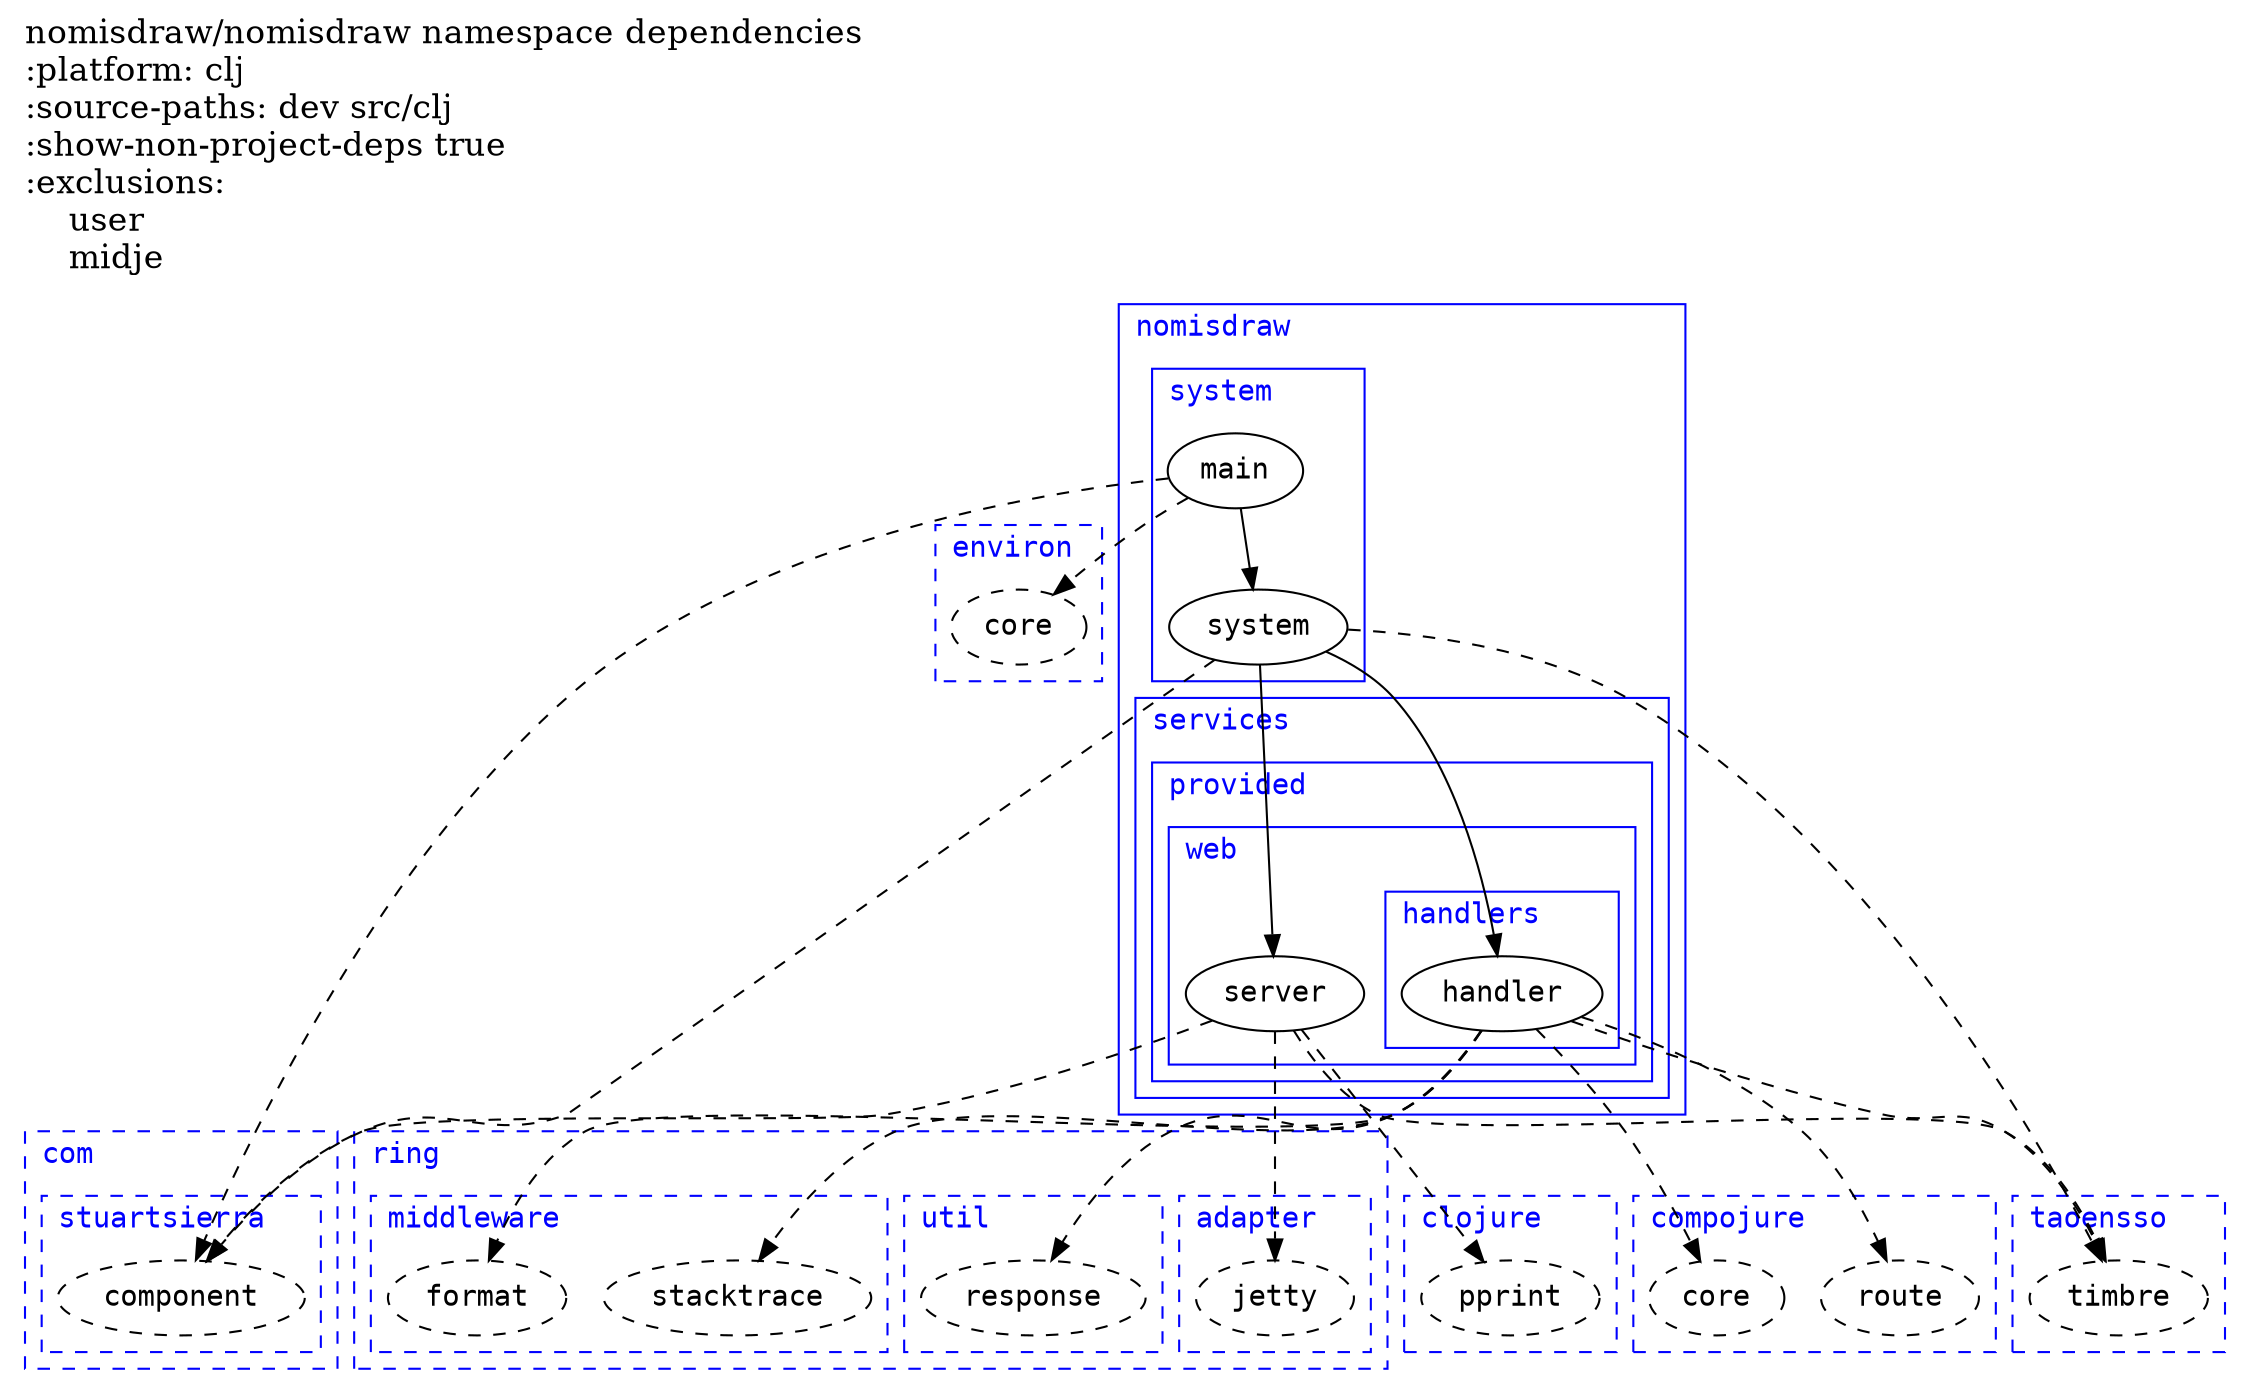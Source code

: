 digraph {
graph[dpi=300, rankdir=TP]
node[fontname="Monospace"]
edge[fontname="Monospace"]

labeljust=left
subgraph cluster2 {
graph[dpi=100, style=dashed, label="taoensso", color=blue, fontcolor=blue, fontname="Monospace", rankdir=TP]
node[fontname="Monospace"]
edge[fontname="Monospace"]

node4[style=dashed, label="timbre", color=black, fontcolor=black]
labeljust=left
}

subgraph cluster6 {
graph[dpi=100, style=dashed, label="compojure", color=blue, fontcolor=blue, fontname="Monospace", rankdir=TP]
node[fontname="Monospace"]
edge[fontname="Monospace"]

node8[style=dashed, label="route", color=black, fontcolor=black]
node10[style=dashed, label="core", color=black, fontcolor=black]
labeljust=left
}

subgraph cluster12 {
graph[dpi=100, style=dashed, label="environ", color=blue, fontcolor=blue, fontname="Monospace", rankdir=TP]
node[fontname="Monospace"]
edge[fontname="Monospace"]

node14[style=dashed, label="core", color=black, fontcolor=black]
labeljust=left
}

subgraph cluster16 {
graph[dpi=100, style=dashed, label="com", color=blue, fontcolor=blue, fontname="Monospace", rankdir=TP]
node[fontname="Monospace"]
edge[fontname="Monospace"]

labeljust=left
subgraph cluster18 {
graph[dpi=100, style=dashed, label="stuartsierra", color=blue, fontcolor=blue, fontname="Monospace", rankdir=TP]
node[fontname="Monospace"]
edge[fontname="Monospace"]

node20[style=dashed, label="component", color=black, fontcolor=black]
labeljust=left
}

}

subgraph cluster22 {
graph[dpi=100, style=dashed, label="ring", color=blue, fontcolor=blue, fontname="Monospace", rankdir=TP]
node[fontname="Monospace"]
edge[fontname="Monospace"]

labeljust=left
subgraph cluster24 {
graph[dpi=100, style=dashed, label="adapter", color=blue, fontcolor=blue, fontname="Monospace", rankdir=TP]
node[fontname="Monospace"]
edge[fontname="Monospace"]

node26[style=dashed, label="jetty", color=black, fontcolor=black]
labeljust=left
}

subgraph cluster28 {
graph[dpi=100, style=dashed, label="util", color=blue, fontcolor=blue, fontname="Monospace", rankdir=TP]
node[fontname="Monospace"]
edge[fontname="Monospace"]

node30[style=dashed, label="response", color=black, fontcolor=black]
labeljust=left
}

subgraph cluster32 {
graph[dpi=100, style=dashed, label="middleware", color=blue, fontcolor=blue, fontname="Monospace", rankdir=TP]
node[fontname="Monospace"]
edge[fontname="Monospace"]

node34[style=dashed, label="stacktrace", color=black, fontcolor=black]
node36[style=dashed, label="format", color=black, fontcolor=black]
labeljust=left
}

}

subgraph cluster38 {
graph[dpi=100, style=dashed, label="clojure", color=blue, fontcolor=blue, fontname="Monospace", rankdir=TP]
node[fontname="Monospace"]
edge[fontname="Monospace"]

node40[style=dashed, label="pprint", color=black, fontcolor=black]
labeljust=left
}

subgraph cluster42 {
graph[dpi=100, style=solid, label="nomisdraw", color=blue, fontcolor=blue, fontname="Monospace", rankdir=TP]
node[fontname="Monospace"]
edge[fontname="Monospace"]

labeljust=left
subgraph cluster44 {
graph[dpi=100, style=solid, label="services", color=blue, fontcolor=blue, fontname="Monospace", rankdir=TP]
node[fontname="Monospace"]
edge[fontname="Monospace"]

labeljust=left
subgraph cluster46 {
graph[dpi=100, style=solid, label="provided", color=blue, fontcolor=blue, fontname="Monospace", rankdir=TP]
node[fontname="Monospace"]
edge[fontname="Monospace"]

labeljust=left
subgraph cluster48 {
graph[dpi=100, style=solid, label="web", color=blue, fontcolor=blue, fontname="Monospace", rankdir=TP]
node[fontname="Monospace"]
edge[fontname="Monospace"]

node50[style=solid, label="server", color=black, fontcolor=black]
labeljust=left
subgraph cluster52 {
graph[dpi=100, style=solid, label="handlers", color=blue, fontcolor=blue, fontname="Monospace", rankdir=TP]
node[fontname="Monospace"]
edge[fontname="Monospace"]

node54[style=solid, label="handler", color=black, fontcolor=black]
labeljust=left
}

}

}

}

subgraph cluster56 {
graph[dpi=100, style=solid, label="system", color=blue, fontcolor=blue, fontname="Monospace", rankdir=TP]
node[fontname="Monospace"]
edge[fontname="Monospace"]

node58[style=solid, label="system", color=black, fontcolor=black]
node60[style=solid, label="main", color=black, fontcolor=black]
labeljust=left
}

}

node54 -> node34[style=dashed, label=""]
node54 -> node36[style=dashed, label=""]
node54 -> node8[style=dashed, label=""]
node54 -> node10[style=dashed, label=""]
node54 -> node4[style=dashed, label=""]
node54 -> node30[style=dashed, label=""]
node58 -> node54[style=solid, label=""]
node58 -> node50[style=solid, label=""]
node58 -> node20[style=dashed, label=""]
node58 -> node4[style=dashed, label=""]
node50 -> node26[style=dashed, label=""]
node50 -> node20[style=dashed, label=""]
node50 -> node40[style=dashed, label=""]
node50 -> node4[style=dashed, label=""]
node60 -> node58[style=solid, label=""]
node60 -> node20[style=dashed, label=""]
node60 -> node14[style=dashed, label=""]
label="nomisdraw/nomisdraw namespace dependencies\l:platform: clj\l:source-paths: dev src/clj\l:show-non-project-deps true\l:exclusions:\l    user\l    midje\l"
labelloc=top
fontsize=16.0
}
